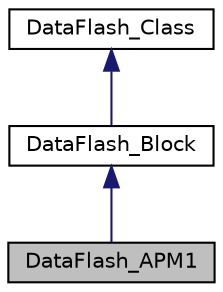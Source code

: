 digraph "DataFlash_APM1"
{
 // INTERACTIVE_SVG=YES
  edge [fontname="Helvetica",fontsize="10",labelfontname="Helvetica",labelfontsize="10"];
  node [fontname="Helvetica",fontsize="10",shape=record];
  Node1 [label="DataFlash_APM1",height=0.2,width=0.4,color="black", fillcolor="grey75", style="filled" fontcolor="black"];
  Node2 -> Node1 [dir="back",color="midnightblue",fontsize="10",style="solid",fontname="Helvetica"];
  Node2 [label="DataFlash_Block",height=0.2,width=0.4,color="black", fillcolor="white", style="filled",URL="$classDataFlash__Block.html",tooltip="-*- tab-width: 4; Mode: C++; c-basic-offset: 4; indent-tabs-mode: nil -*- "];
  Node3 -> Node2 [dir="back",color="midnightblue",fontsize="10",style="solid",fontname="Helvetica"];
  Node3 [label="DataFlash_Class",height=0.2,width=0.4,color="black", fillcolor="white", style="filled",URL="$classDataFlash__Class.html",tooltip="-*- tab-width: 4; Mode: C++; c-basic-offset: 4; indent-tabs-mode: nil -*- "];
}
